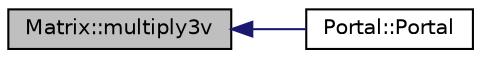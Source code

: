digraph "Matrix::multiply3v"
{
 // INTERACTIVE_SVG=YES
  edge [fontname="Helvetica",fontsize="10",labelfontname="Helvetica",labelfontsize="10"];
  node [fontname="Helvetica",fontsize="10",shape=record];
  rankdir="LR";
  Node1 [label="Matrix::multiply3v",height=0.2,width=0.4,color="black", fillcolor="grey75", style="filled" fontcolor="black"];
  Node1 -> Node2 [dir="back",color="midnightblue",fontsize="10",style="solid",fontname="Helvetica"];
  Node2 [label="Portal::Portal",height=0.2,width=0.4,color="black", fillcolor="white", style="filled",URL="$class_portal.html#ab76cedb9d89eebd6ad174fc393371282"];
}
